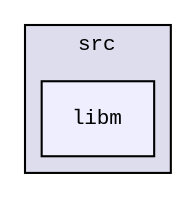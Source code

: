 digraph "src/libm" {
  compound=true
  node [ fontsize="10", fontname="CourierNew"];
  edge [ labelfontsize="10", labelfontname="CourierNew"];
  subgraph clusterdir_68267d1309a1af8e8297ef4c3efbcdba {
    graph [ bgcolor="#ddddee", pencolor="black", label="src" fontname="CourierNew", fontsize="10", URL="dir_68267d1309a1af8e8297ef4c3efbcdba.html"]
  dir_12b6b4e68df6123aa22b907b40936293 [shape=box, label="libm", style="filled", fillcolor="#eeeeff", pencolor="black", URL="dir_12b6b4e68df6123aa22b907b40936293.html"];
  }
}
